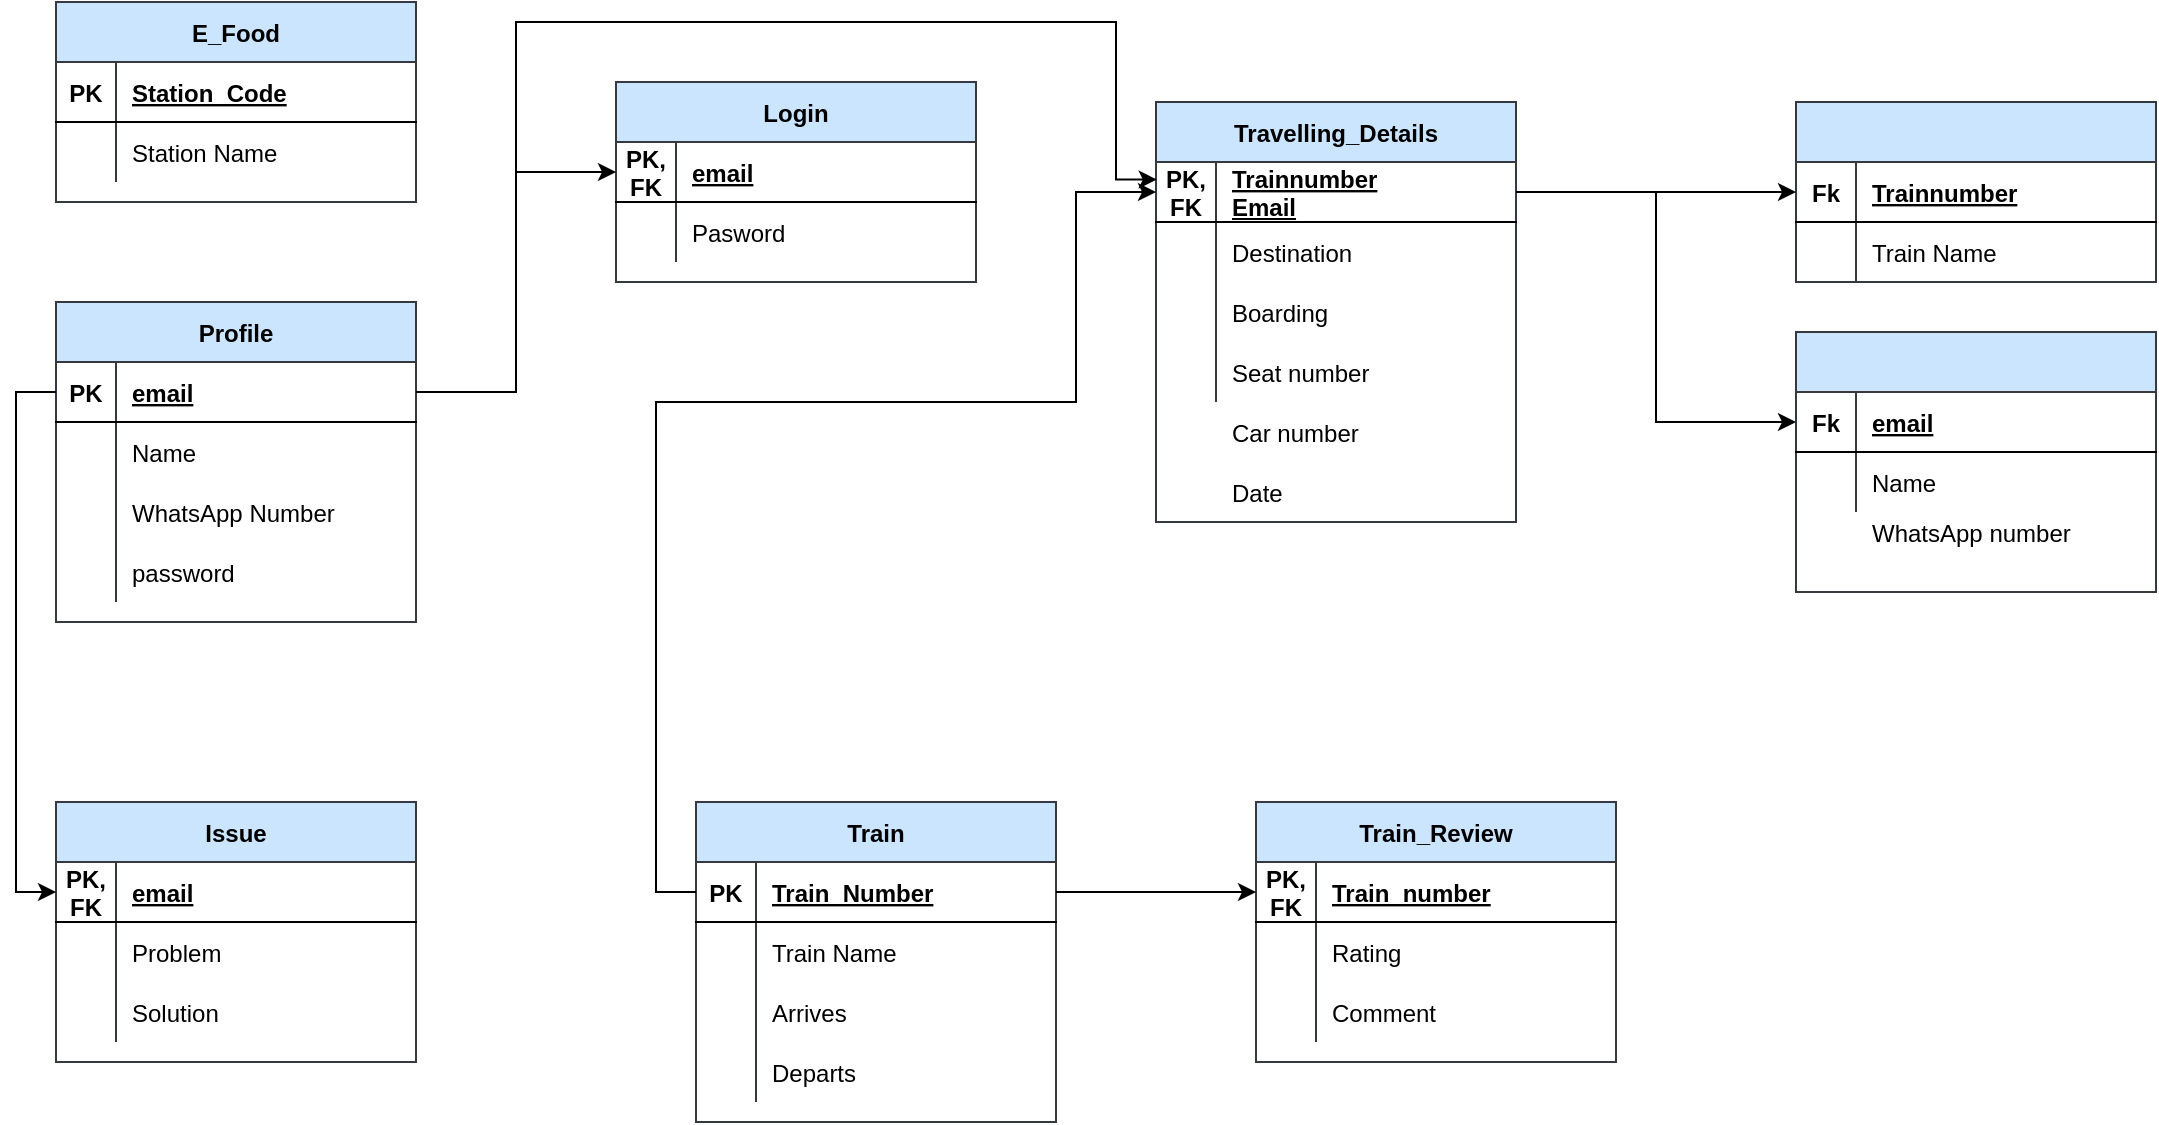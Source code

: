 <mxfile version="13.6.6" type="github">
  <diagram id="HO9FB_IhbITST96q8n4F" name="Page-1">
    <mxGraphModel dx="1279" dy="666" grid="1" gridSize="10" guides="1" tooltips="1" connect="1" arrows="1" fold="1" page="1" pageScale="1" pageWidth="827" pageHeight="1169" math="0" shadow="0">
      <root>
        <mxCell id="0" />
        <mxCell id="1" parent="0" />
        <mxCell id="aBu9XLBsTJV2MO9oUFPB-1" value="Profile" style="shape=table;startSize=30;container=1;collapsible=1;childLayout=tableLayout;fixedRows=1;rowLines=0;fontStyle=1;align=center;resizeLast=1;fillColor=#cce5ff;strokeColor=#36393d;" parent="1" vertex="1">
          <mxGeometry x="80" y="270" width="180" height="160" as="geometry" />
        </mxCell>
        <mxCell id="aBu9XLBsTJV2MO9oUFPB-2" value="" style="shape=partialRectangle;collapsible=0;dropTarget=0;pointerEvents=0;fillColor=none;top=0;left=0;bottom=1;right=0;points=[[0,0.5],[1,0.5]];portConstraint=eastwest;" parent="aBu9XLBsTJV2MO9oUFPB-1" vertex="1">
          <mxGeometry y="30" width="180" height="30" as="geometry" />
        </mxCell>
        <mxCell id="aBu9XLBsTJV2MO9oUFPB-3" value="PK" style="shape=partialRectangle;connectable=0;fillColor=none;top=0;left=0;bottom=0;right=0;fontStyle=1;overflow=hidden;" parent="aBu9XLBsTJV2MO9oUFPB-2" vertex="1">
          <mxGeometry width="30" height="30" as="geometry" />
        </mxCell>
        <mxCell id="aBu9XLBsTJV2MO9oUFPB-4" value="email" style="shape=partialRectangle;connectable=0;fillColor=none;top=0;left=0;bottom=0;right=0;align=left;spacingLeft=6;fontStyle=5;overflow=hidden;" parent="aBu9XLBsTJV2MO9oUFPB-2" vertex="1">
          <mxGeometry x="30" width="150" height="30" as="geometry" />
        </mxCell>
        <mxCell id="aBu9XLBsTJV2MO9oUFPB-5" value="" style="shape=partialRectangle;collapsible=0;dropTarget=0;pointerEvents=0;fillColor=none;top=0;left=0;bottom=0;right=0;points=[[0,0.5],[1,0.5]];portConstraint=eastwest;" parent="aBu9XLBsTJV2MO9oUFPB-1" vertex="1">
          <mxGeometry y="60" width="180" height="30" as="geometry" />
        </mxCell>
        <mxCell id="aBu9XLBsTJV2MO9oUFPB-6" value="" style="shape=partialRectangle;connectable=0;fillColor=none;top=0;left=0;bottom=0;right=0;editable=1;overflow=hidden;" parent="aBu9XLBsTJV2MO9oUFPB-5" vertex="1">
          <mxGeometry width="30" height="30" as="geometry" />
        </mxCell>
        <mxCell id="aBu9XLBsTJV2MO9oUFPB-7" value="Name" style="shape=partialRectangle;connectable=0;fillColor=none;top=0;left=0;bottom=0;right=0;align=left;spacingLeft=6;overflow=hidden;" parent="aBu9XLBsTJV2MO9oUFPB-5" vertex="1">
          <mxGeometry x="30" width="150" height="30" as="geometry" />
        </mxCell>
        <mxCell id="aBu9XLBsTJV2MO9oUFPB-8" value="" style="shape=partialRectangle;collapsible=0;dropTarget=0;pointerEvents=0;fillColor=none;top=0;left=0;bottom=0;right=0;points=[[0,0.5],[1,0.5]];portConstraint=eastwest;" parent="aBu9XLBsTJV2MO9oUFPB-1" vertex="1">
          <mxGeometry y="90" width="180" height="30" as="geometry" />
        </mxCell>
        <mxCell id="aBu9XLBsTJV2MO9oUFPB-9" value="" style="shape=partialRectangle;connectable=0;fillColor=none;top=0;left=0;bottom=0;right=0;editable=1;overflow=hidden;" parent="aBu9XLBsTJV2MO9oUFPB-8" vertex="1">
          <mxGeometry width="30" height="30" as="geometry" />
        </mxCell>
        <mxCell id="aBu9XLBsTJV2MO9oUFPB-10" value="WhatsApp Number" style="shape=partialRectangle;connectable=0;fillColor=none;top=0;left=0;bottom=0;right=0;align=left;spacingLeft=6;overflow=hidden;" parent="aBu9XLBsTJV2MO9oUFPB-8" vertex="1">
          <mxGeometry x="30" width="150" height="30" as="geometry" />
        </mxCell>
        <mxCell id="aBu9XLBsTJV2MO9oUFPB-11" value="" style="shape=partialRectangle;collapsible=0;dropTarget=0;pointerEvents=0;fillColor=none;top=0;left=0;bottom=0;right=0;points=[[0,0.5],[1,0.5]];portConstraint=eastwest;" parent="aBu9XLBsTJV2MO9oUFPB-1" vertex="1">
          <mxGeometry y="120" width="180" height="30" as="geometry" />
        </mxCell>
        <mxCell id="aBu9XLBsTJV2MO9oUFPB-12" value="" style="shape=partialRectangle;connectable=0;fillColor=none;top=0;left=0;bottom=0;right=0;editable=1;overflow=hidden;" parent="aBu9XLBsTJV2MO9oUFPB-11" vertex="1">
          <mxGeometry width="30" height="30" as="geometry" />
        </mxCell>
        <mxCell id="aBu9XLBsTJV2MO9oUFPB-13" value="password" style="shape=partialRectangle;connectable=0;fillColor=none;top=0;left=0;bottom=0;right=0;align=left;spacingLeft=6;overflow=hidden;" parent="aBu9XLBsTJV2MO9oUFPB-11" vertex="1">
          <mxGeometry x="30" width="150" height="30" as="geometry" />
        </mxCell>
        <mxCell id="aBu9XLBsTJV2MO9oUFPB-70" value="Travelling_Details" style="shape=table;startSize=30;container=1;collapsible=1;childLayout=tableLayout;fixedRows=1;rowLines=0;fontStyle=1;align=center;resizeLast=1;fillColor=#cce5ff;strokeColor=#36393d;" parent="1" vertex="1">
          <mxGeometry x="630" y="170" width="180" height="210" as="geometry" />
        </mxCell>
        <mxCell id="aBu9XLBsTJV2MO9oUFPB-71" value="" style="shape=partialRectangle;collapsible=0;dropTarget=0;pointerEvents=0;fillColor=none;top=0;left=0;bottom=1;right=0;points=[[0,0.5],[1,0.5]];portConstraint=eastwest;" parent="aBu9XLBsTJV2MO9oUFPB-70" vertex="1">
          <mxGeometry y="30" width="180" height="30" as="geometry" />
        </mxCell>
        <mxCell id="aBu9XLBsTJV2MO9oUFPB-72" value="PK,&#xa;FK" style="shape=partialRectangle;connectable=0;fillColor=none;top=0;left=0;bottom=0;right=0;fontStyle=1;overflow=hidden;" parent="aBu9XLBsTJV2MO9oUFPB-71" vertex="1">
          <mxGeometry width="30" height="30" as="geometry" />
        </mxCell>
        <mxCell id="aBu9XLBsTJV2MO9oUFPB-73" value="Trainnumber&#xa;Email" style="shape=partialRectangle;connectable=0;fillColor=none;top=0;left=0;bottom=0;right=0;align=left;spacingLeft=6;fontStyle=5;overflow=hidden;" parent="aBu9XLBsTJV2MO9oUFPB-71" vertex="1">
          <mxGeometry x="30" width="150" height="30" as="geometry" />
        </mxCell>
        <mxCell id="aBu9XLBsTJV2MO9oUFPB-74" value="" style="shape=partialRectangle;collapsible=0;dropTarget=0;pointerEvents=0;fillColor=none;top=0;left=0;bottom=0;right=0;points=[[0,0.5],[1,0.5]];portConstraint=eastwest;" parent="aBu9XLBsTJV2MO9oUFPB-70" vertex="1">
          <mxGeometry y="60" width="180" height="30" as="geometry" />
        </mxCell>
        <mxCell id="aBu9XLBsTJV2MO9oUFPB-75" value="" style="shape=partialRectangle;connectable=0;fillColor=none;top=0;left=0;bottom=0;right=0;editable=1;overflow=hidden;" parent="aBu9XLBsTJV2MO9oUFPB-74" vertex="1">
          <mxGeometry width="30" height="30" as="geometry" />
        </mxCell>
        <mxCell id="aBu9XLBsTJV2MO9oUFPB-76" value="Destination" style="shape=partialRectangle;connectable=0;fillColor=none;top=0;left=0;bottom=0;right=0;align=left;spacingLeft=6;overflow=hidden;" parent="aBu9XLBsTJV2MO9oUFPB-74" vertex="1">
          <mxGeometry x="30" width="150" height="30" as="geometry" />
        </mxCell>
        <mxCell id="aBu9XLBsTJV2MO9oUFPB-77" value="" style="shape=partialRectangle;collapsible=0;dropTarget=0;pointerEvents=0;fillColor=none;top=0;left=0;bottom=0;right=0;points=[[0,0.5],[1,0.5]];portConstraint=eastwest;" parent="aBu9XLBsTJV2MO9oUFPB-70" vertex="1">
          <mxGeometry y="90" width="180" height="30" as="geometry" />
        </mxCell>
        <mxCell id="aBu9XLBsTJV2MO9oUFPB-78" value="" style="shape=partialRectangle;connectable=0;fillColor=none;top=0;left=0;bottom=0;right=0;editable=1;overflow=hidden;" parent="aBu9XLBsTJV2MO9oUFPB-77" vertex="1">
          <mxGeometry width="30" height="30" as="geometry" />
        </mxCell>
        <mxCell id="aBu9XLBsTJV2MO9oUFPB-79" value="Boarding" style="shape=partialRectangle;connectable=0;fillColor=none;top=0;left=0;bottom=0;right=0;align=left;spacingLeft=6;overflow=hidden;" parent="aBu9XLBsTJV2MO9oUFPB-77" vertex="1">
          <mxGeometry x="30" width="150" height="30" as="geometry" />
        </mxCell>
        <mxCell id="aBu9XLBsTJV2MO9oUFPB-80" value="" style="shape=partialRectangle;collapsible=0;dropTarget=0;pointerEvents=0;fillColor=none;top=0;left=0;bottom=0;right=0;points=[[0,0.5],[1,0.5]];portConstraint=eastwest;" parent="aBu9XLBsTJV2MO9oUFPB-70" vertex="1">
          <mxGeometry y="120" width="180" height="30" as="geometry" />
        </mxCell>
        <mxCell id="aBu9XLBsTJV2MO9oUFPB-81" value="" style="shape=partialRectangle;connectable=0;fillColor=none;top=0;left=0;bottom=0;right=0;editable=1;overflow=hidden;" parent="aBu9XLBsTJV2MO9oUFPB-80" vertex="1">
          <mxGeometry width="30" height="30" as="geometry" />
        </mxCell>
        <mxCell id="aBu9XLBsTJV2MO9oUFPB-82" value="Seat number" style="shape=partialRectangle;connectable=0;fillColor=none;top=0;left=0;bottom=0;right=0;align=left;spacingLeft=6;overflow=hidden;" parent="aBu9XLBsTJV2MO9oUFPB-80" vertex="1">
          <mxGeometry x="30" width="150" height="30" as="geometry" />
        </mxCell>
        <mxCell id="aBu9XLBsTJV2MO9oUFPB-90" value="" style="shape=partialRectangle;collapsible=0;dropTarget=0;pointerEvents=0;fillColor=none;top=0;left=0;bottom=0;right=0;points=[[0,0.5],[1,0.5]];portConstraint=eastwest;" parent="1" vertex="1">
          <mxGeometry x="630" y="320" width="180" height="30" as="geometry" />
        </mxCell>
        <mxCell id="aBu9XLBsTJV2MO9oUFPB-91" value="" style="shape=partialRectangle;connectable=0;fillColor=none;top=0;left=0;bottom=0;right=0;editable=1;overflow=hidden;" parent="aBu9XLBsTJV2MO9oUFPB-90" vertex="1">
          <mxGeometry width="30" height="30" as="geometry" />
        </mxCell>
        <mxCell id="aBu9XLBsTJV2MO9oUFPB-92" value="Car number" style="shape=partialRectangle;connectable=0;fillColor=none;top=0;left=0;bottom=0;right=0;align=left;spacingLeft=6;overflow=hidden;" parent="aBu9XLBsTJV2MO9oUFPB-90" vertex="1">
          <mxGeometry x="30" width="150" height="30" as="geometry" />
        </mxCell>
        <mxCell id="aBu9XLBsTJV2MO9oUFPB-93" value="" style="shape=partialRectangle;collapsible=0;dropTarget=0;pointerEvents=0;fillColor=none;top=0;left=0;bottom=0;right=0;points=[[0,0.5],[1,0.5]];portConstraint=eastwest;" parent="1" vertex="1">
          <mxGeometry x="630" y="350" width="180" height="30" as="geometry" />
        </mxCell>
        <mxCell id="aBu9XLBsTJV2MO9oUFPB-94" value="" style="shape=partialRectangle;connectable=0;fillColor=none;top=0;left=0;bottom=0;right=0;editable=1;overflow=hidden;" parent="aBu9XLBsTJV2MO9oUFPB-93" vertex="1">
          <mxGeometry width="30" height="30" as="geometry" />
        </mxCell>
        <mxCell id="aBu9XLBsTJV2MO9oUFPB-96" value="" style="shape=partialRectangle;collapsible=0;dropTarget=0;pointerEvents=0;fillColor=none;top=0;left=0;bottom=0;right=0;points=[[0,0.5],[1,0.5]];portConstraint=eastwest;" parent="1" vertex="1">
          <mxGeometry x="630" y="350" width="180" height="30" as="geometry" />
        </mxCell>
        <mxCell id="aBu9XLBsTJV2MO9oUFPB-97" value="" style="shape=partialRectangle;connectable=0;fillColor=none;top=0;left=0;bottom=0;right=0;editable=1;overflow=hidden;" parent="aBu9XLBsTJV2MO9oUFPB-96" vertex="1">
          <mxGeometry width="30" height="30" as="geometry" />
        </mxCell>
        <mxCell id="aBu9XLBsTJV2MO9oUFPB-98" value="Date" style="shape=partialRectangle;connectable=0;fillColor=none;top=0;left=0;bottom=0;right=0;align=left;spacingLeft=6;overflow=hidden;" parent="aBu9XLBsTJV2MO9oUFPB-96" vertex="1">
          <mxGeometry x="30" width="150" height="30" as="geometry" />
        </mxCell>
        <mxCell id="aBu9XLBsTJV2MO9oUFPB-119" value="" style="shape=partialRectangle;collapsible=0;dropTarget=0;pointerEvents=0;fillColor=none;top=0;left=0;bottom=0;right=0;points=[[0,0.5],[1,0.5]];portConstraint=eastwest;" parent="1" vertex="1">
          <mxGeometry x="950" y="370" width="180" height="30" as="geometry" />
        </mxCell>
        <mxCell id="aBu9XLBsTJV2MO9oUFPB-120" value="" style="shape=partialRectangle;connectable=0;fillColor=none;top=0;left=0;bottom=0;right=0;editable=1;overflow=hidden;" parent="aBu9XLBsTJV2MO9oUFPB-119" vertex="1">
          <mxGeometry width="30" height="30" as="geometry" />
        </mxCell>
        <mxCell id="aBu9XLBsTJV2MO9oUFPB-121" value="WhatsApp number" style="shape=partialRectangle;connectable=0;fillColor=none;top=0;left=0;bottom=0;right=0;align=left;spacingLeft=6;overflow=hidden;" parent="aBu9XLBsTJV2MO9oUFPB-119" vertex="1">
          <mxGeometry x="30" width="150" height="30" as="geometry" />
        </mxCell>
        <mxCell id="aBu9XLBsTJV2MO9oUFPB-99" value="" style="shape=table;startSize=30;container=1;collapsible=1;childLayout=tableLayout;fixedRows=1;rowLines=0;fontStyle=1;align=center;resizeLast=1;fillColor=#cce5ff;strokeColor=#36393d;" parent="1" vertex="1">
          <mxGeometry x="950" y="170" width="180" height="90" as="geometry" />
        </mxCell>
        <mxCell id="aBu9XLBsTJV2MO9oUFPB-100" value="" style="shape=partialRectangle;collapsible=0;dropTarget=0;pointerEvents=0;fillColor=none;top=0;left=0;bottom=1;right=0;points=[[0,0.5],[1,0.5]];portConstraint=eastwest;" parent="aBu9XLBsTJV2MO9oUFPB-99" vertex="1">
          <mxGeometry y="30" width="180" height="30" as="geometry" />
        </mxCell>
        <mxCell id="aBu9XLBsTJV2MO9oUFPB-101" value="Fk" style="shape=partialRectangle;connectable=0;fillColor=none;top=0;left=0;bottom=0;right=0;fontStyle=1;overflow=hidden;" parent="aBu9XLBsTJV2MO9oUFPB-100" vertex="1">
          <mxGeometry width="30" height="30" as="geometry" />
        </mxCell>
        <mxCell id="aBu9XLBsTJV2MO9oUFPB-102" value="Trainnumber" style="shape=partialRectangle;connectable=0;fillColor=none;top=0;left=0;bottom=0;right=0;align=left;spacingLeft=6;fontStyle=5;overflow=hidden;" parent="aBu9XLBsTJV2MO9oUFPB-100" vertex="1">
          <mxGeometry x="30" width="150" height="30" as="geometry" />
        </mxCell>
        <mxCell id="aBu9XLBsTJV2MO9oUFPB-103" value="" style="shape=partialRectangle;collapsible=0;dropTarget=0;pointerEvents=0;fillColor=none;top=0;left=0;bottom=0;right=0;points=[[0,0.5],[1,0.5]];portConstraint=eastwest;" parent="aBu9XLBsTJV2MO9oUFPB-99" vertex="1">
          <mxGeometry y="60" width="180" height="30" as="geometry" />
        </mxCell>
        <mxCell id="aBu9XLBsTJV2MO9oUFPB-104" value="" style="shape=partialRectangle;connectable=0;fillColor=none;top=0;left=0;bottom=0;right=0;editable=1;overflow=hidden;" parent="aBu9XLBsTJV2MO9oUFPB-103" vertex="1">
          <mxGeometry width="30" height="30" as="geometry" />
        </mxCell>
        <mxCell id="aBu9XLBsTJV2MO9oUFPB-105" value="Train Name" style="shape=partialRectangle;connectable=0;fillColor=none;top=0;left=0;bottom=0;right=0;align=left;spacingLeft=6;overflow=hidden;" parent="aBu9XLBsTJV2MO9oUFPB-103" vertex="1">
          <mxGeometry x="30" width="150" height="30" as="geometry" />
        </mxCell>
        <mxCell id="aBu9XLBsTJV2MO9oUFPB-112" value="" style="shape=table;startSize=30;container=1;collapsible=1;childLayout=tableLayout;fixedRows=1;rowLines=0;fontStyle=1;align=center;resizeLast=1;fillColor=#cce5ff;strokeColor=#36393d;" parent="1" vertex="1">
          <mxGeometry x="950" y="285" width="180" height="130" as="geometry" />
        </mxCell>
        <mxCell id="aBu9XLBsTJV2MO9oUFPB-113" value="" style="shape=partialRectangle;collapsible=0;dropTarget=0;pointerEvents=0;fillColor=none;top=0;left=0;bottom=1;right=0;points=[[0,0.5],[1,0.5]];portConstraint=eastwest;" parent="aBu9XLBsTJV2MO9oUFPB-112" vertex="1">
          <mxGeometry y="30" width="180" height="30" as="geometry" />
        </mxCell>
        <mxCell id="aBu9XLBsTJV2MO9oUFPB-114" value="Fk" style="shape=partialRectangle;connectable=0;fillColor=none;top=0;left=0;bottom=0;right=0;fontStyle=1;overflow=hidden;" parent="aBu9XLBsTJV2MO9oUFPB-113" vertex="1">
          <mxGeometry width="30" height="30" as="geometry" />
        </mxCell>
        <mxCell id="aBu9XLBsTJV2MO9oUFPB-115" value="email" style="shape=partialRectangle;connectable=0;fillColor=none;top=0;left=0;bottom=0;right=0;align=left;spacingLeft=6;fontStyle=5;overflow=hidden;" parent="aBu9XLBsTJV2MO9oUFPB-113" vertex="1">
          <mxGeometry x="30" width="150" height="30" as="geometry" />
        </mxCell>
        <mxCell id="aBu9XLBsTJV2MO9oUFPB-116" value="" style="shape=partialRectangle;collapsible=0;dropTarget=0;pointerEvents=0;fillColor=none;top=0;left=0;bottom=0;right=0;points=[[0,0.5],[1,0.5]];portConstraint=eastwest;" parent="aBu9XLBsTJV2MO9oUFPB-112" vertex="1">
          <mxGeometry y="60" width="180" height="30" as="geometry" />
        </mxCell>
        <mxCell id="aBu9XLBsTJV2MO9oUFPB-117" value="" style="shape=partialRectangle;connectable=0;fillColor=none;top=0;left=0;bottom=0;right=0;editable=1;overflow=hidden;" parent="aBu9XLBsTJV2MO9oUFPB-116" vertex="1">
          <mxGeometry width="30" height="30" as="geometry" />
        </mxCell>
        <mxCell id="aBu9XLBsTJV2MO9oUFPB-118" value="Name" style="shape=partialRectangle;connectable=0;fillColor=none;top=0;left=0;bottom=0;right=0;align=left;spacingLeft=6;overflow=hidden;" parent="aBu9XLBsTJV2MO9oUFPB-116" vertex="1">
          <mxGeometry x="30" width="150" height="30" as="geometry" />
        </mxCell>
        <mxCell id="aBu9XLBsTJV2MO9oUFPB-34" value="Issue" style="shape=table;startSize=30;container=1;collapsible=1;childLayout=tableLayout;fixedRows=1;rowLines=0;fontStyle=1;align=center;resizeLast=1;fillColor=#cce5ff;strokeColor=#36393d;" parent="1" vertex="1">
          <mxGeometry x="80" y="520" width="180" height="130" as="geometry" />
        </mxCell>
        <mxCell id="aBu9XLBsTJV2MO9oUFPB-35" value="" style="shape=partialRectangle;collapsible=0;dropTarget=0;pointerEvents=0;fillColor=none;top=0;left=0;bottom=1;right=0;points=[[0,0.5],[1,0.5]];portConstraint=eastwest;" parent="aBu9XLBsTJV2MO9oUFPB-34" vertex="1">
          <mxGeometry y="30" width="180" height="30" as="geometry" />
        </mxCell>
        <mxCell id="aBu9XLBsTJV2MO9oUFPB-36" value="PK,&#xa;FK" style="shape=partialRectangle;connectable=0;fillColor=none;top=0;left=0;bottom=0;right=0;fontStyle=1;overflow=hidden;" parent="aBu9XLBsTJV2MO9oUFPB-35" vertex="1">
          <mxGeometry width="30" height="30" as="geometry" />
        </mxCell>
        <mxCell id="aBu9XLBsTJV2MO9oUFPB-37" value="email" style="shape=partialRectangle;connectable=0;fillColor=none;top=0;left=0;bottom=0;right=0;align=left;spacingLeft=6;fontStyle=5;overflow=hidden;" parent="aBu9XLBsTJV2MO9oUFPB-35" vertex="1">
          <mxGeometry x="30" width="150" height="30" as="geometry" />
        </mxCell>
        <mxCell id="aBu9XLBsTJV2MO9oUFPB-38" value="" style="shape=partialRectangle;collapsible=0;dropTarget=0;pointerEvents=0;fillColor=none;top=0;left=0;bottom=0;right=0;points=[[0,0.5],[1,0.5]];portConstraint=eastwest;" parent="aBu9XLBsTJV2MO9oUFPB-34" vertex="1">
          <mxGeometry y="60" width="180" height="30" as="geometry" />
        </mxCell>
        <mxCell id="aBu9XLBsTJV2MO9oUFPB-39" value="" style="shape=partialRectangle;connectable=0;fillColor=none;top=0;left=0;bottom=0;right=0;editable=1;overflow=hidden;" parent="aBu9XLBsTJV2MO9oUFPB-38" vertex="1">
          <mxGeometry width="30" height="30" as="geometry" />
        </mxCell>
        <mxCell id="aBu9XLBsTJV2MO9oUFPB-40" value="Problem" style="shape=partialRectangle;connectable=0;fillColor=none;top=0;left=0;bottom=0;right=0;align=left;spacingLeft=6;overflow=hidden;" parent="aBu9XLBsTJV2MO9oUFPB-38" vertex="1">
          <mxGeometry x="30" width="150" height="30" as="geometry" />
        </mxCell>
        <mxCell id="aBu9XLBsTJV2MO9oUFPB-41" value="" style="shape=partialRectangle;collapsible=0;dropTarget=0;pointerEvents=0;fillColor=none;top=0;left=0;bottom=0;right=0;points=[[0,0.5],[1,0.5]];portConstraint=eastwest;" parent="aBu9XLBsTJV2MO9oUFPB-34" vertex="1">
          <mxGeometry y="90" width="180" height="30" as="geometry" />
        </mxCell>
        <mxCell id="aBu9XLBsTJV2MO9oUFPB-42" value="" style="shape=partialRectangle;connectable=0;fillColor=none;top=0;left=0;bottom=0;right=0;editable=1;overflow=hidden;" parent="aBu9XLBsTJV2MO9oUFPB-41" vertex="1">
          <mxGeometry width="30" height="30" as="geometry" />
        </mxCell>
        <mxCell id="aBu9XLBsTJV2MO9oUFPB-43" value="Solution" style="shape=partialRectangle;connectable=0;fillColor=none;top=0;left=0;bottom=0;right=0;align=left;spacingLeft=6;overflow=hidden;" parent="aBu9XLBsTJV2MO9oUFPB-41" vertex="1">
          <mxGeometry x="30" width="150" height="30" as="geometry" />
        </mxCell>
        <mxCell id="aBu9XLBsTJV2MO9oUFPB-57" value="Train" style="shape=table;startSize=30;container=1;collapsible=1;childLayout=tableLayout;fixedRows=1;rowLines=0;fontStyle=1;align=center;resizeLast=1;fillColor=#cce5ff;strokeColor=#36393d;" parent="1" vertex="1">
          <mxGeometry x="400" y="520" width="180" height="160" as="geometry" />
        </mxCell>
        <mxCell id="aBu9XLBsTJV2MO9oUFPB-58" value="" style="shape=partialRectangle;collapsible=0;dropTarget=0;pointerEvents=0;fillColor=none;top=0;left=0;bottom=1;right=0;points=[[0,0.5],[1,0.5]];portConstraint=eastwest;" parent="aBu9XLBsTJV2MO9oUFPB-57" vertex="1">
          <mxGeometry y="30" width="180" height="30" as="geometry" />
        </mxCell>
        <mxCell id="aBu9XLBsTJV2MO9oUFPB-59" value="PK" style="shape=partialRectangle;connectable=0;fillColor=none;top=0;left=0;bottom=0;right=0;fontStyle=1;overflow=hidden;" parent="aBu9XLBsTJV2MO9oUFPB-58" vertex="1">
          <mxGeometry width="30" height="30" as="geometry" />
        </mxCell>
        <mxCell id="aBu9XLBsTJV2MO9oUFPB-60" value="Train_Number" style="shape=partialRectangle;connectable=0;fillColor=none;top=0;left=0;bottom=0;right=0;align=left;spacingLeft=6;fontStyle=5;overflow=hidden;" parent="aBu9XLBsTJV2MO9oUFPB-58" vertex="1">
          <mxGeometry x="30" width="150" height="30" as="geometry" />
        </mxCell>
        <mxCell id="aBu9XLBsTJV2MO9oUFPB-61" value="" style="shape=partialRectangle;collapsible=0;dropTarget=0;pointerEvents=0;fillColor=none;top=0;left=0;bottom=0;right=0;points=[[0,0.5],[1,0.5]];portConstraint=eastwest;" parent="aBu9XLBsTJV2MO9oUFPB-57" vertex="1">
          <mxGeometry y="60" width="180" height="30" as="geometry" />
        </mxCell>
        <mxCell id="aBu9XLBsTJV2MO9oUFPB-62" value="" style="shape=partialRectangle;connectable=0;fillColor=none;top=0;left=0;bottom=0;right=0;editable=1;overflow=hidden;" parent="aBu9XLBsTJV2MO9oUFPB-61" vertex="1">
          <mxGeometry width="30" height="30" as="geometry" />
        </mxCell>
        <mxCell id="aBu9XLBsTJV2MO9oUFPB-63" value="Train Name" style="shape=partialRectangle;connectable=0;fillColor=none;top=0;left=0;bottom=0;right=0;align=left;spacingLeft=6;overflow=hidden;" parent="aBu9XLBsTJV2MO9oUFPB-61" vertex="1">
          <mxGeometry x="30" width="150" height="30" as="geometry" />
        </mxCell>
        <mxCell id="aBu9XLBsTJV2MO9oUFPB-64" value="" style="shape=partialRectangle;collapsible=0;dropTarget=0;pointerEvents=0;fillColor=none;top=0;left=0;bottom=0;right=0;points=[[0,0.5],[1,0.5]];portConstraint=eastwest;" parent="aBu9XLBsTJV2MO9oUFPB-57" vertex="1">
          <mxGeometry y="90" width="180" height="30" as="geometry" />
        </mxCell>
        <mxCell id="aBu9XLBsTJV2MO9oUFPB-65" value="" style="shape=partialRectangle;connectable=0;fillColor=none;top=0;left=0;bottom=0;right=0;editable=1;overflow=hidden;" parent="aBu9XLBsTJV2MO9oUFPB-64" vertex="1">
          <mxGeometry width="30" height="30" as="geometry" />
        </mxCell>
        <mxCell id="aBu9XLBsTJV2MO9oUFPB-66" value="Arrives " style="shape=partialRectangle;connectable=0;fillColor=none;top=0;left=0;bottom=0;right=0;align=left;spacingLeft=6;overflow=hidden;" parent="aBu9XLBsTJV2MO9oUFPB-64" vertex="1">
          <mxGeometry x="30" width="150" height="30" as="geometry" />
        </mxCell>
        <mxCell id="aBu9XLBsTJV2MO9oUFPB-67" value="" style="shape=partialRectangle;collapsible=0;dropTarget=0;pointerEvents=0;fillColor=none;top=0;left=0;bottom=0;right=0;points=[[0,0.5],[1,0.5]];portConstraint=eastwest;" parent="aBu9XLBsTJV2MO9oUFPB-57" vertex="1">
          <mxGeometry y="120" width="180" height="30" as="geometry" />
        </mxCell>
        <mxCell id="aBu9XLBsTJV2MO9oUFPB-68" value="" style="shape=partialRectangle;connectable=0;fillColor=none;top=0;left=0;bottom=0;right=0;editable=1;overflow=hidden;" parent="aBu9XLBsTJV2MO9oUFPB-67" vertex="1">
          <mxGeometry width="30" height="30" as="geometry" />
        </mxCell>
        <mxCell id="aBu9XLBsTJV2MO9oUFPB-69" value="Departs" style="shape=partialRectangle;connectable=0;fillColor=none;top=0;left=0;bottom=0;right=0;align=left;spacingLeft=6;overflow=hidden;" parent="aBu9XLBsTJV2MO9oUFPB-67" vertex="1">
          <mxGeometry x="30" width="150" height="30" as="geometry" />
        </mxCell>
        <mxCell id="aBu9XLBsTJV2MO9oUFPB-47" value="Train_Review" style="shape=table;startSize=30;container=1;collapsible=1;childLayout=tableLayout;fixedRows=1;rowLines=0;fontStyle=1;align=center;resizeLast=1;fillColor=#cce5ff;strokeColor=#36393d;" parent="1" vertex="1">
          <mxGeometry x="680" y="520" width="180" height="130" as="geometry" />
        </mxCell>
        <mxCell id="aBu9XLBsTJV2MO9oUFPB-48" value="" style="shape=partialRectangle;collapsible=0;dropTarget=0;pointerEvents=0;fillColor=none;top=0;left=0;bottom=1;right=0;points=[[0,0.5],[1,0.5]];portConstraint=eastwest;" parent="aBu9XLBsTJV2MO9oUFPB-47" vertex="1">
          <mxGeometry y="30" width="180" height="30" as="geometry" />
        </mxCell>
        <mxCell id="aBu9XLBsTJV2MO9oUFPB-49" value="PK,&#xa;FK" style="shape=partialRectangle;connectable=0;fillColor=none;top=0;left=0;bottom=0;right=0;fontStyle=1;overflow=hidden;" parent="aBu9XLBsTJV2MO9oUFPB-48" vertex="1">
          <mxGeometry width="30" height="30" as="geometry" />
        </mxCell>
        <mxCell id="aBu9XLBsTJV2MO9oUFPB-50" value="Train_number" style="shape=partialRectangle;connectable=0;fillColor=none;top=0;left=0;bottom=0;right=0;align=left;spacingLeft=6;fontStyle=5;overflow=hidden;" parent="aBu9XLBsTJV2MO9oUFPB-48" vertex="1">
          <mxGeometry x="30" width="150" height="30" as="geometry" />
        </mxCell>
        <mxCell id="aBu9XLBsTJV2MO9oUFPB-51" value="" style="shape=partialRectangle;collapsible=0;dropTarget=0;pointerEvents=0;fillColor=none;top=0;left=0;bottom=0;right=0;points=[[0,0.5],[1,0.5]];portConstraint=eastwest;" parent="aBu9XLBsTJV2MO9oUFPB-47" vertex="1">
          <mxGeometry y="60" width="180" height="30" as="geometry" />
        </mxCell>
        <mxCell id="aBu9XLBsTJV2MO9oUFPB-52" value="" style="shape=partialRectangle;connectable=0;fillColor=none;top=0;left=0;bottom=0;right=0;editable=1;overflow=hidden;" parent="aBu9XLBsTJV2MO9oUFPB-51" vertex="1">
          <mxGeometry width="30" height="30" as="geometry" />
        </mxCell>
        <mxCell id="aBu9XLBsTJV2MO9oUFPB-53" value="Rating" style="shape=partialRectangle;connectable=0;fillColor=none;top=0;left=0;bottom=0;right=0;align=left;spacingLeft=6;overflow=hidden;" parent="aBu9XLBsTJV2MO9oUFPB-51" vertex="1">
          <mxGeometry x="30" width="150" height="30" as="geometry" />
        </mxCell>
        <mxCell id="aBu9XLBsTJV2MO9oUFPB-54" value="" style="shape=partialRectangle;collapsible=0;dropTarget=0;pointerEvents=0;fillColor=none;top=0;left=0;bottom=0;right=0;points=[[0,0.5],[1,0.5]];portConstraint=eastwest;" parent="aBu9XLBsTJV2MO9oUFPB-47" vertex="1">
          <mxGeometry y="90" width="180" height="30" as="geometry" />
        </mxCell>
        <mxCell id="aBu9XLBsTJV2MO9oUFPB-55" value="" style="shape=partialRectangle;connectable=0;fillColor=none;top=0;left=0;bottom=0;right=0;editable=1;overflow=hidden;" parent="aBu9XLBsTJV2MO9oUFPB-54" vertex="1">
          <mxGeometry width="30" height="30" as="geometry" />
        </mxCell>
        <mxCell id="aBu9XLBsTJV2MO9oUFPB-56" value="Comment" style="shape=partialRectangle;connectable=0;fillColor=none;top=0;left=0;bottom=0;right=0;align=left;spacingLeft=6;overflow=hidden;" parent="aBu9XLBsTJV2MO9oUFPB-54" vertex="1">
          <mxGeometry x="30" width="150" height="30" as="geometry" />
        </mxCell>
        <mxCell id="aBu9XLBsTJV2MO9oUFPB-14" value="E_Food" style="shape=table;startSize=30;container=1;collapsible=1;childLayout=tableLayout;fixedRows=1;rowLines=0;fontStyle=1;align=center;resizeLast=1;fillColor=#cce5ff;strokeColor=#36393d;" parent="1" vertex="1">
          <mxGeometry x="80" y="120" width="180" height="100" as="geometry" />
        </mxCell>
        <mxCell id="aBu9XLBsTJV2MO9oUFPB-15" value="" style="shape=partialRectangle;collapsible=0;dropTarget=0;pointerEvents=0;fillColor=none;top=0;left=0;bottom=1;right=0;points=[[0,0.5],[1,0.5]];portConstraint=eastwest;" parent="aBu9XLBsTJV2MO9oUFPB-14" vertex="1">
          <mxGeometry y="30" width="180" height="30" as="geometry" />
        </mxCell>
        <mxCell id="aBu9XLBsTJV2MO9oUFPB-16" value="PK" style="shape=partialRectangle;connectable=0;fillColor=none;top=0;left=0;bottom=0;right=0;fontStyle=1;overflow=hidden;" parent="aBu9XLBsTJV2MO9oUFPB-15" vertex="1">
          <mxGeometry width="30" height="30" as="geometry" />
        </mxCell>
        <mxCell id="aBu9XLBsTJV2MO9oUFPB-17" value="Station_Code" style="shape=partialRectangle;connectable=0;fillColor=none;top=0;left=0;bottom=0;right=0;align=left;spacingLeft=6;fontStyle=5;overflow=hidden;" parent="aBu9XLBsTJV2MO9oUFPB-15" vertex="1">
          <mxGeometry x="30" width="150" height="30" as="geometry" />
        </mxCell>
        <mxCell id="aBu9XLBsTJV2MO9oUFPB-18" value="" style="shape=partialRectangle;collapsible=0;dropTarget=0;pointerEvents=0;fillColor=none;top=0;left=0;bottom=0;right=0;points=[[0,0.5],[1,0.5]];portConstraint=eastwest;" parent="aBu9XLBsTJV2MO9oUFPB-14" vertex="1">
          <mxGeometry y="60" width="180" height="30" as="geometry" />
        </mxCell>
        <mxCell id="aBu9XLBsTJV2MO9oUFPB-19" value="" style="shape=partialRectangle;connectable=0;fillColor=none;top=0;left=0;bottom=0;right=0;editable=1;overflow=hidden;" parent="aBu9XLBsTJV2MO9oUFPB-18" vertex="1">
          <mxGeometry width="30" height="30" as="geometry" />
        </mxCell>
        <mxCell id="aBu9XLBsTJV2MO9oUFPB-20" value="Station Name" style="shape=partialRectangle;connectable=0;fillColor=none;top=0;left=0;bottom=0;right=0;align=left;spacingLeft=6;overflow=hidden;" parent="aBu9XLBsTJV2MO9oUFPB-18" vertex="1">
          <mxGeometry x="30" width="150" height="30" as="geometry" />
        </mxCell>
        <mxCell id="aBu9XLBsTJV2MO9oUFPB-27" value="Login" style="shape=table;startSize=30;container=1;collapsible=1;childLayout=tableLayout;fixedRows=1;rowLines=0;fontStyle=1;align=center;resizeLast=1;fillColor=#cce5ff;strokeColor=#36393d;" parent="1" vertex="1">
          <mxGeometry x="360" y="160" width="180" height="100" as="geometry" />
        </mxCell>
        <mxCell id="aBu9XLBsTJV2MO9oUFPB-28" value="" style="shape=partialRectangle;collapsible=0;dropTarget=0;pointerEvents=0;fillColor=none;top=0;left=0;bottom=1;right=0;points=[[0,0.5],[1,0.5]];portConstraint=eastwest;" parent="aBu9XLBsTJV2MO9oUFPB-27" vertex="1">
          <mxGeometry y="30" width="180" height="30" as="geometry" />
        </mxCell>
        <mxCell id="aBu9XLBsTJV2MO9oUFPB-29" value="PK,&#xa;FK" style="shape=partialRectangle;connectable=0;fillColor=none;top=0;left=0;bottom=0;right=0;fontStyle=1;overflow=hidden;" parent="aBu9XLBsTJV2MO9oUFPB-28" vertex="1">
          <mxGeometry width="30" height="30" as="geometry" />
        </mxCell>
        <mxCell id="aBu9XLBsTJV2MO9oUFPB-30" value="email" style="shape=partialRectangle;connectable=0;fillColor=none;top=0;left=0;bottom=0;right=0;align=left;spacingLeft=6;fontStyle=5;overflow=hidden;" parent="aBu9XLBsTJV2MO9oUFPB-28" vertex="1">
          <mxGeometry x="30" width="150" height="30" as="geometry" />
        </mxCell>
        <mxCell id="aBu9XLBsTJV2MO9oUFPB-31" value="" style="shape=partialRectangle;collapsible=0;dropTarget=0;pointerEvents=0;fillColor=none;top=0;left=0;bottom=0;right=0;points=[[0,0.5],[1,0.5]];portConstraint=eastwest;" parent="aBu9XLBsTJV2MO9oUFPB-27" vertex="1">
          <mxGeometry y="60" width="180" height="30" as="geometry" />
        </mxCell>
        <mxCell id="aBu9XLBsTJV2MO9oUFPB-32" value="" style="shape=partialRectangle;connectable=0;fillColor=none;top=0;left=0;bottom=0;right=0;editable=1;overflow=hidden;" parent="aBu9XLBsTJV2MO9oUFPB-31" vertex="1">
          <mxGeometry width="30" height="30" as="geometry" />
        </mxCell>
        <mxCell id="aBu9XLBsTJV2MO9oUFPB-33" value="Pasword" style="shape=partialRectangle;connectable=0;fillColor=none;top=0;left=0;bottom=0;right=0;align=left;spacingLeft=6;overflow=hidden;" parent="aBu9XLBsTJV2MO9oUFPB-31" vertex="1">
          <mxGeometry x="30" width="150" height="30" as="geometry" />
        </mxCell>
        <mxCell id="e0Rh5a57ZuSA5tF87zLn-3" style="edgeStyle=orthogonalEdgeStyle;rounded=0;orthogonalLoop=1;jettySize=auto;html=1;exitX=1;exitY=0.5;exitDx=0;exitDy=0;entryX=0;entryY=0.5;entryDx=0;entryDy=0;" edge="1" parent="1" source="aBu9XLBsTJV2MO9oUFPB-2" target="aBu9XLBsTJV2MO9oUFPB-28">
          <mxGeometry relative="1" as="geometry" />
        </mxCell>
        <mxCell id="e0Rh5a57ZuSA5tF87zLn-4" style="edgeStyle=orthogonalEdgeStyle;rounded=0;orthogonalLoop=1;jettySize=auto;html=1;exitX=0;exitY=0.5;exitDx=0;exitDy=0;entryX=0;entryY=0.5;entryDx=0;entryDy=0;" edge="1" parent="1" source="aBu9XLBsTJV2MO9oUFPB-2" target="aBu9XLBsTJV2MO9oUFPB-35">
          <mxGeometry relative="1" as="geometry" />
        </mxCell>
        <mxCell id="e0Rh5a57ZuSA5tF87zLn-5" style="edgeStyle=orthogonalEdgeStyle;rounded=0;orthogonalLoop=1;jettySize=auto;html=1;exitX=1;exitY=0.5;exitDx=0;exitDy=0;entryX=0;entryY=0.5;entryDx=0;entryDy=0;" edge="1" parent="1" source="aBu9XLBsTJV2MO9oUFPB-58" target="aBu9XLBsTJV2MO9oUFPB-48">
          <mxGeometry relative="1" as="geometry" />
        </mxCell>
        <mxCell id="e0Rh5a57ZuSA5tF87zLn-6" style="edgeStyle=orthogonalEdgeStyle;rounded=0;orthogonalLoop=1;jettySize=auto;html=1;exitX=0;exitY=0.5;exitDx=0;exitDy=0;entryX=0;entryY=0.5;entryDx=0;entryDy=0;" edge="1" parent="1" source="aBu9XLBsTJV2MO9oUFPB-58" target="aBu9XLBsTJV2MO9oUFPB-71">
          <mxGeometry relative="1" as="geometry">
            <Array as="points">
              <mxPoint x="380" y="565" />
              <mxPoint x="380" y="320" />
              <mxPoint x="590" y="320" />
              <mxPoint x="590" y="215" />
            </Array>
          </mxGeometry>
        </mxCell>
        <mxCell id="e0Rh5a57ZuSA5tF87zLn-7" style="edgeStyle=orthogonalEdgeStyle;rounded=0;orthogonalLoop=1;jettySize=auto;html=1;exitX=1;exitY=0.5;exitDx=0;exitDy=0;entryX=0.002;entryY=0.293;entryDx=0;entryDy=0;entryPerimeter=0;" edge="1" parent="1" source="aBu9XLBsTJV2MO9oUFPB-2" target="aBu9XLBsTJV2MO9oUFPB-71">
          <mxGeometry relative="1" as="geometry">
            <Array as="points">
              <mxPoint x="310" y="315" />
              <mxPoint x="310" y="130" />
              <mxPoint x="610" y="130" />
              <mxPoint x="610" y="209" />
            </Array>
          </mxGeometry>
        </mxCell>
        <mxCell id="e0Rh5a57ZuSA5tF87zLn-8" style="edgeStyle=orthogonalEdgeStyle;rounded=0;orthogonalLoop=1;jettySize=auto;html=1;exitX=1;exitY=0.5;exitDx=0;exitDy=0;entryX=0;entryY=0.5;entryDx=0;entryDy=0;" edge="1" parent="1" source="aBu9XLBsTJV2MO9oUFPB-71" target="aBu9XLBsTJV2MO9oUFPB-100">
          <mxGeometry relative="1" as="geometry" />
        </mxCell>
        <mxCell id="e0Rh5a57ZuSA5tF87zLn-9" style="edgeStyle=orthogonalEdgeStyle;rounded=0;orthogonalLoop=1;jettySize=auto;html=1;exitX=1;exitY=0.5;exitDx=0;exitDy=0;entryX=0;entryY=0.5;entryDx=0;entryDy=0;" edge="1" parent="1" source="aBu9XLBsTJV2MO9oUFPB-71" target="aBu9XLBsTJV2MO9oUFPB-113">
          <mxGeometry relative="1" as="geometry" />
        </mxCell>
      </root>
    </mxGraphModel>
  </diagram>
</mxfile>
